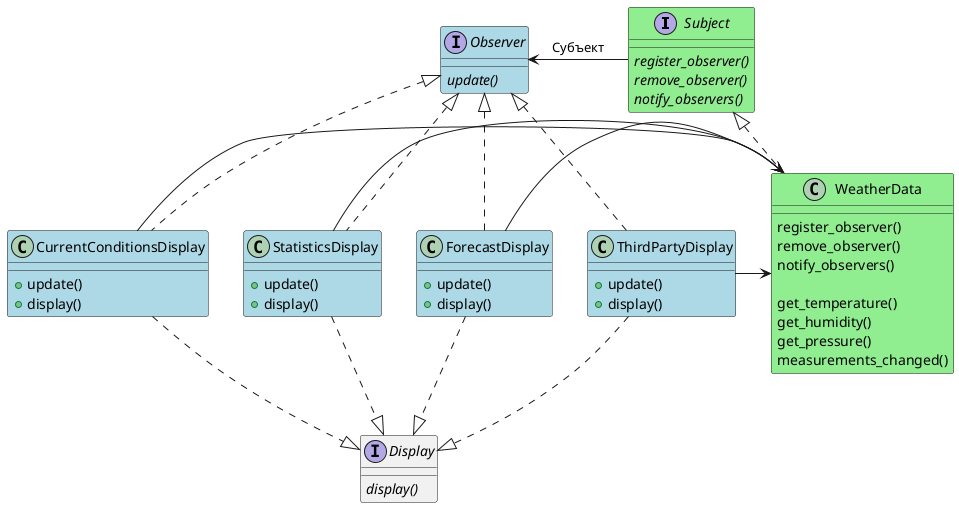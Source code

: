 @startuml
interface Subject #LightGreen {
{abstract} register_observer()
{abstract} remove_observer()
{abstract} notify_observers()
}

class WeatherData #LightGreen {
register_observer()
remove_observer()
notify_observers()

get_temperature()
get_humidity()
get_pressure()
measurements_changed()
}

interface Observer #LightBlue {
{abstract} update()
}

class CurrentConditionsDisplay #LightBlue {
+update()
+display()
}

class StatisticsDisplay #LightBlue {
+update()
+display()
}

interface Display {
{abstract} display()
}

class ForecastDisplay #LightBlue {
+update()
+display()
}

class ThirdPartyDisplay #LightBlue {
+update()
+display()
}


' Связи
WeatherData .up.|> Subject
Subject -left-> Observer  : Субъект

CurrentConditionsDisplay -right-> WeatherData
StatisticsDisplay -right-> WeatherData
ForecastDisplay -right-> WeatherData
ThirdPartyDisplay -right-> WeatherData

CurrentConditionsDisplay .up.|> Observer
StatisticsDisplay .up.|> Observer
ForecastDisplay .up.|> Observer
ThirdPartyDisplay .up.|> Observer

CurrentConditionsDisplay ..|> Display
StatisticsDisplay ..|> Display
ForecastDisplay ..|> Display
ThirdPartyDisplay ..|> Display

@enduml
